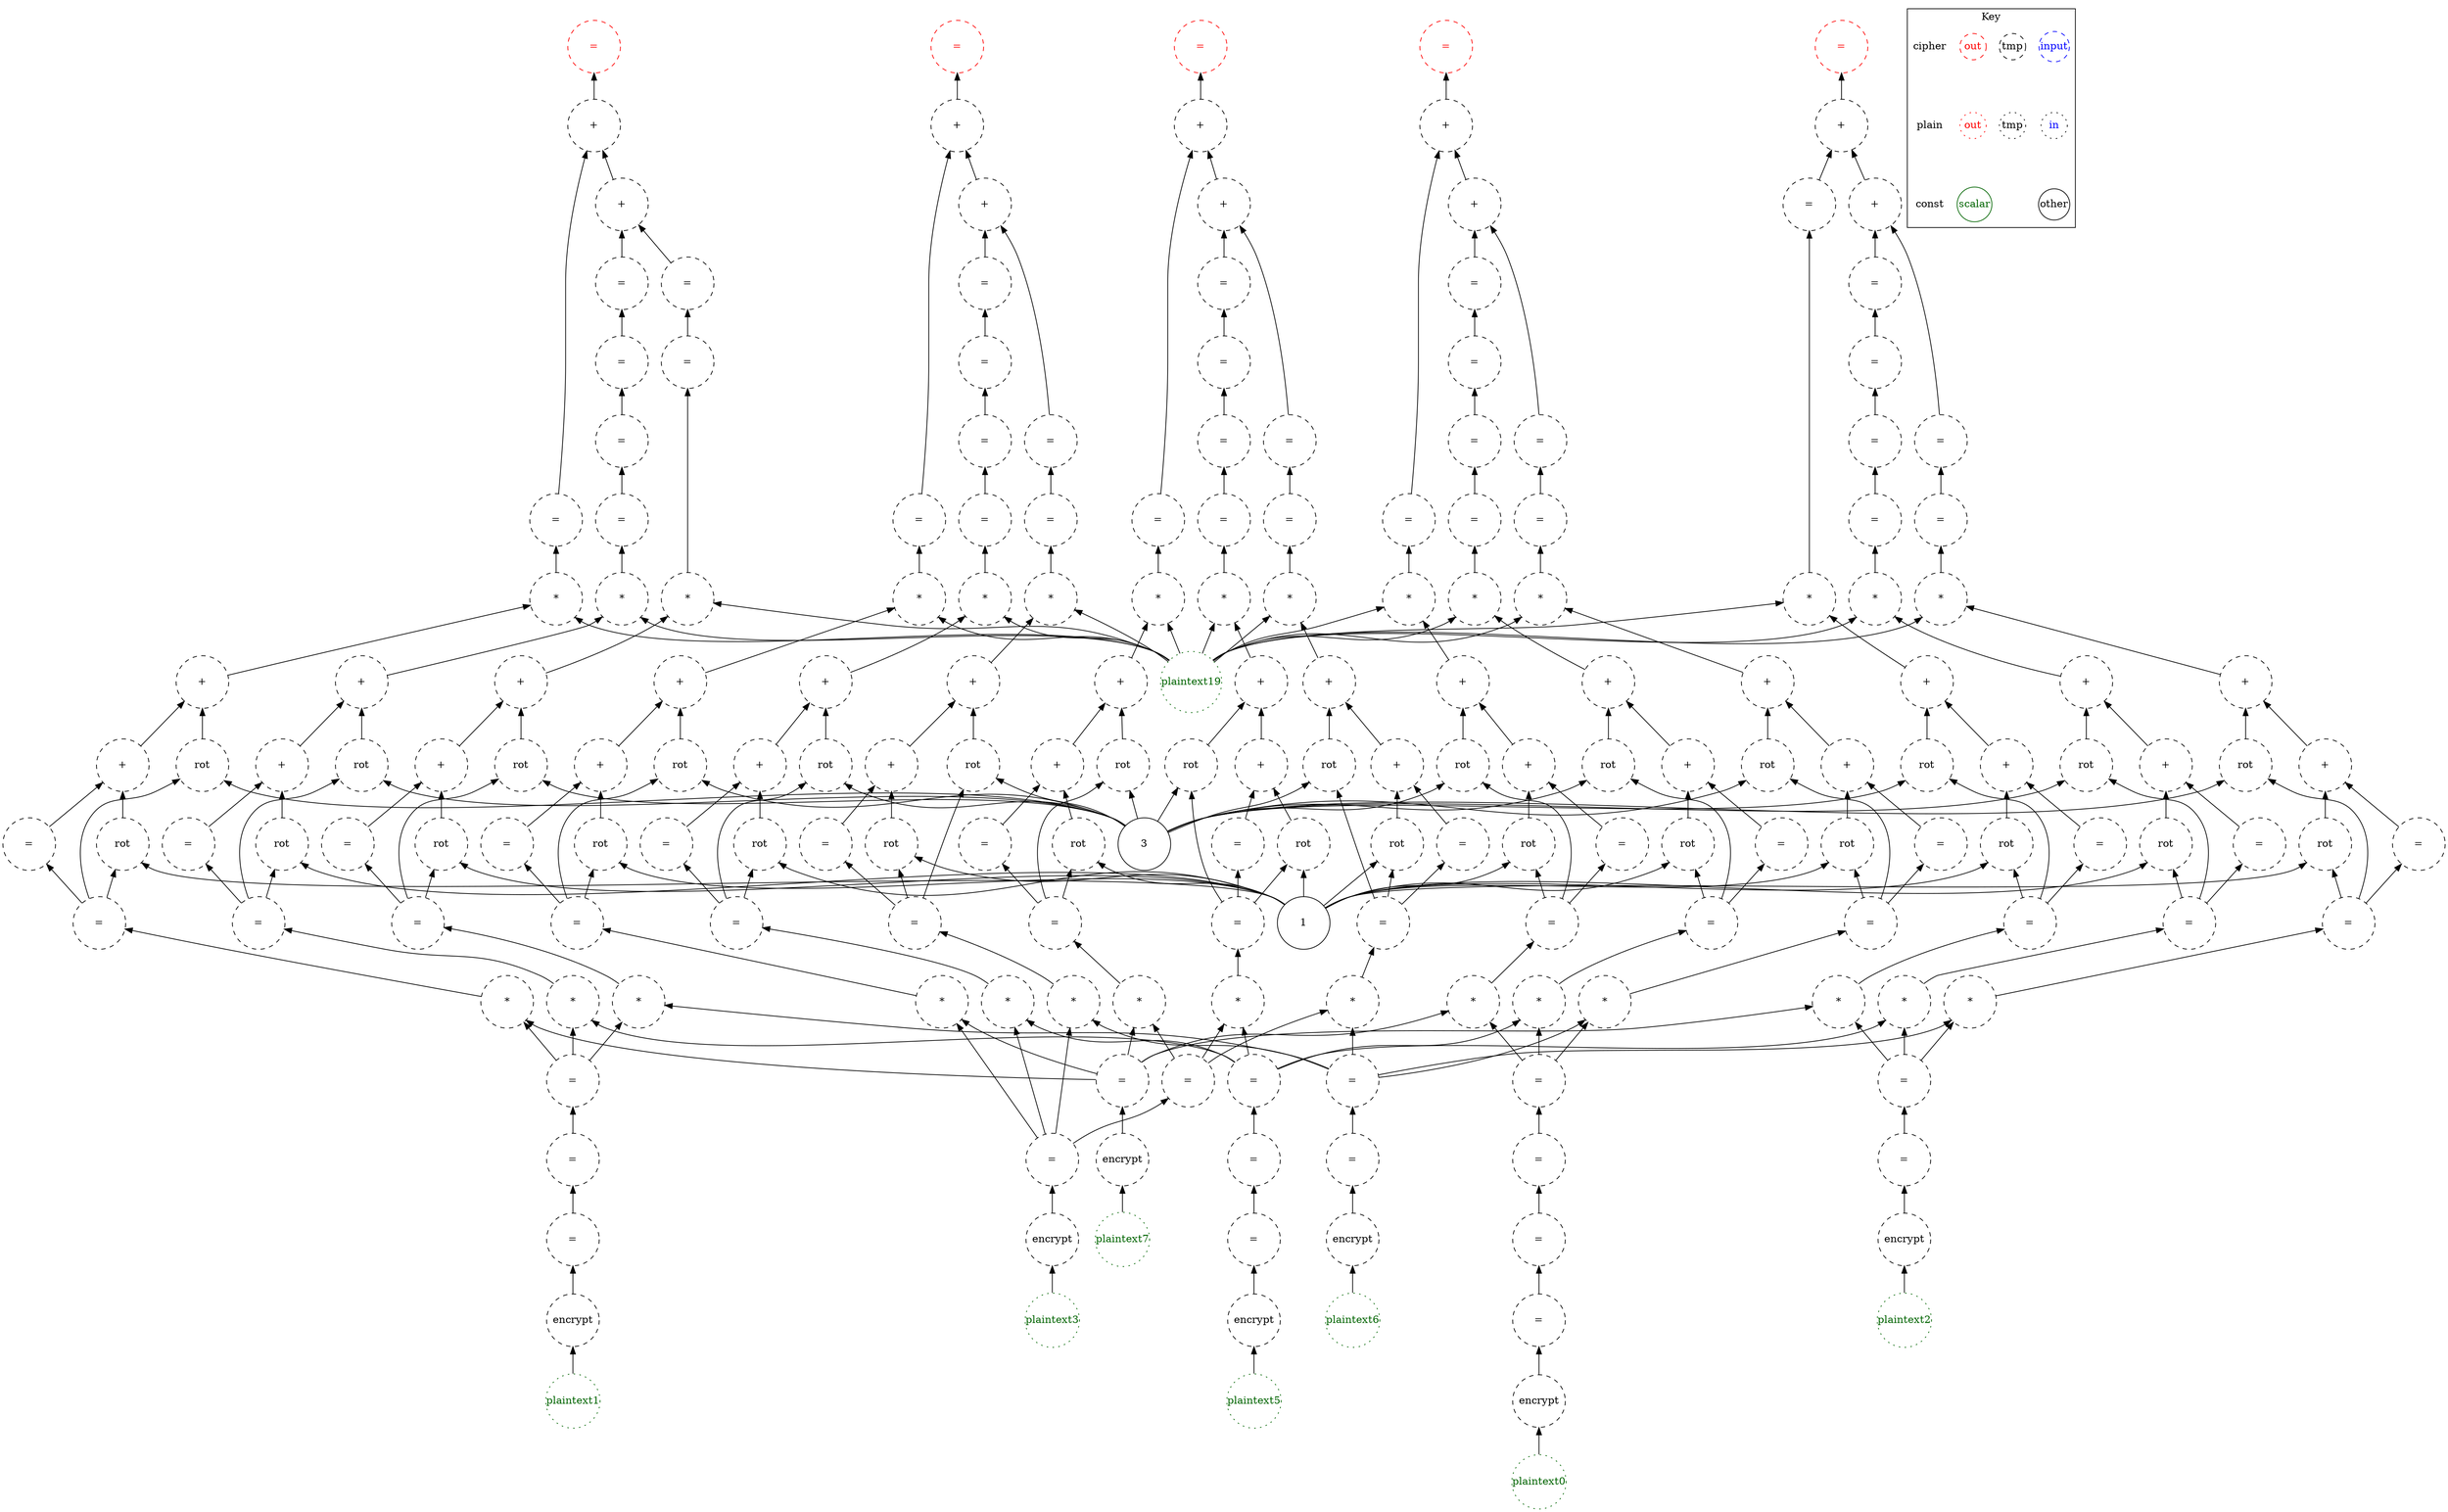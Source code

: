 digraph "matrix_mul2" {
node [shape=circle width=1 margin=0]
edge [dir=back]
plaintext19 [label="plaintext19" style=dotted color=darkgreen fontcolor=darkgreen]
3 [label="3" style=solid]
plaintext7 [label="plaintext7" style=dotted color=darkgreen fontcolor=darkgreen]
ciphertext22 [label="encrypt" style=dashed]
ciphertext22 -> plaintext7
ciphertext23 [label="=" style=dashed]
ciphertext23 -> ciphertext22
plaintext3 [label="plaintext3" style=dotted color=darkgreen fontcolor=darkgreen]
ciphertext9 [label="encrypt" style=dashed]
ciphertext9 -> plaintext3
ciphertext10 [label="=" style=dashed]
ciphertext10 -> ciphertext9
ciphertext16 [label="=" style=dashed]
ciphertext16 -> ciphertext10
ciphertext157 [label="*" style=dashed]
ciphertext157 -> ciphertext16
ciphertext157 -> ciphertext23
ciphertext158 [label="=" style=dashed]
ciphertext158 -> ciphertext157
ciphertext162 [label="rot" style=dashed]
ciphertext162 -> ciphertext158
ciphertext162 -> 3
1 [label="1" style=solid]
ciphertext160 [label="rot" style=dashed]
ciphertext160 -> ciphertext158
ciphertext160 -> 1
ciphertext159 [label="=" style=dashed]
ciphertext159 -> ciphertext158
ciphertext161 [label="+" style=dashed]
ciphertext161 -> ciphertext159
ciphertext161 -> ciphertext160
ciphertext163 [label="+" style=dashed]
ciphertext163 -> ciphertext161
ciphertext163 -> ciphertext162
ciphertext164 [label="*" style=dashed]
ciphertext164 -> ciphertext163
ciphertext164 -> plaintext19
ciphertext166 [label="=" style=dashed]
ciphertext166 -> ciphertext164
plaintext6 [label="plaintext6" style=dotted color=darkgreen fontcolor=darkgreen]
ciphertext19 [label="encrypt" style=dashed]
ciphertext19 -> plaintext6
ciphertext20 [label="=" style=dashed]
ciphertext20 -> ciphertext19
ciphertext25 [label="=" style=dashed]
ciphertext25 -> ciphertext20
ciphertext146 [label="*" style=dashed]
ciphertext146 -> ciphertext16
ciphertext146 -> ciphertext25
ciphertext147 [label="=" style=dashed]
ciphertext147 -> ciphertext146
ciphertext151 [label="rot" style=dashed]
ciphertext151 -> ciphertext147
ciphertext151 -> 3
ciphertext149 [label="rot" style=dashed]
ciphertext149 -> ciphertext147
ciphertext149 -> 1
ciphertext148 [label="=" style=dashed]
ciphertext148 -> ciphertext147
ciphertext150 [label="+" style=dashed]
ciphertext150 -> ciphertext148
ciphertext150 -> ciphertext149
ciphertext152 [label="+" style=dashed]
ciphertext152 -> ciphertext150
ciphertext152 -> ciphertext151
ciphertext153 [label="*" style=dashed]
ciphertext153 -> ciphertext152
ciphertext153 -> plaintext19
ciphertext155 [label="=" style=dashed]
ciphertext155 -> ciphertext153
ciphertext168 [label="=" style=dashed]
ciphertext168 -> ciphertext155
plaintext5 [label="plaintext5" style=dotted color=darkgreen fontcolor=darkgreen]
ciphertext17 [label="encrypt" style=dashed]
ciphertext17 -> plaintext5
ciphertext18 [label="=" style=dashed]
ciphertext18 -> ciphertext17
ciphertext21 [label="=" style=dashed]
ciphertext21 -> ciphertext18
ciphertext24 [label="=" style=dashed]
ciphertext24 -> ciphertext21
ciphertext137 [label="*" style=dashed]
ciphertext137 -> ciphertext16
ciphertext137 -> ciphertext24
ciphertext138 [label="=" style=dashed]
ciphertext138 -> ciphertext137
ciphertext142 [label="rot" style=dashed]
ciphertext142 -> ciphertext138
ciphertext142 -> 3
ciphertext140 [label="rot" style=dashed]
ciphertext140 -> ciphertext138
ciphertext140 -> 1
ciphertext139 [label="=" style=dashed]
ciphertext139 -> ciphertext138
ciphertext141 [label="+" style=dashed]
ciphertext141 -> ciphertext139
ciphertext141 -> ciphertext140
ciphertext143 [label="+" style=dashed]
ciphertext143 -> ciphertext141
ciphertext143 -> ciphertext142
ciphertext144 [label="*" style=dashed]
ciphertext144 -> ciphertext143
ciphertext144 -> plaintext19
ciphertext145 [label="=" style=dashed]
ciphertext145 -> ciphertext144
ciphertext156 [label="=" style=dashed]
ciphertext156 -> ciphertext145
ciphertext167 [label="=" style=dashed]
ciphertext167 -> ciphertext156
ciphertext169 [label="=" style=dashed]
ciphertext169 -> ciphertext167
ciphertext170 [label="+" style=dashed]
ciphertext170 -> ciphertext169
ciphertext170 -> ciphertext168
ciphertext171 [label="+" style=dashed]
ciphertext171 -> ciphertext170
ciphertext171 -> ciphertext166
ciphertext173 [label="=" style=dashed color=red fontcolor=red]
ciphertext173 -> ciphertext171
plaintext2 [label="plaintext2" style=dotted color=darkgreen fontcolor=darkgreen]
ciphertext5 [label="encrypt" style=dashed]
ciphertext5 -> plaintext2
ciphertext6 [label="=" style=dashed]
ciphertext6 -> ciphertext5
ciphertext15 [label="=" style=dashed]
ciphertext15 -> ciphertext6
ciphertext120 [label="*" style=dashed]
ciphertext120 -> ciphertext15
ciphertext120 -> ciphertext23
ciphertext121 [label="=" style=dashed]
ciphertext121 -> ciphertext120
ciphertext125 [label="rot" style=dashed]
ciphertext125 -> ciphertext121
ciphertext125 -> 3
ciphertext123 [label="rot" style=dashed]
ciphertext123 -> ciphertext121
ciphertext123 -> 1
ciphertext122 [label="=" style=dashed]
ciphertext122 -> ciphertext121
ciphertext124 [label="+" style=dashed]
ciphertext124 -> ciphertext122
ciphertext124 -> ciphertext123
ciphertext126 [label="+" style=dashed]
ciphertext126 -> ciphertext124
ciphertext126 -> ciphertext125
ciphertext127 [label="*" style=dashed]
ciphertext127 -> ciphertext126
ciphertext127 -> plaintext19
ciphertext129 [label="=" style=dashed]
ciphertext129 -> ciphertext127
ciphertext109 [label="*" style=dashed]
ciphertext109 -> ciphertext15
ciphertext109 -> ciphertext25
ciphertext110 [label="=" style=dashed]
ciphertext110 -> ciphertext109
ciphertext114 [label="rot" style=dashed]
ciphertext114 -> ciphertext110
ciphertext114 -> 3
ciphertext112 [label="rot" style=dashed]
ciphertext112 -> ciphertext110
ciphertext112 -> 1
ciphertext111 [label="=" style=dashed]
ciphertext111 -> ciphertext110
ciphertext113 [label="+" style=dashed]
ciphertext113 -> ciphertext111
ciphertext113 -> ciphertext112
ciphertext115 [label="+" style=dashed]
ciphertext115 -> ciphertext113
ciphertext115 -> ciphertext114
ciphertext116 [label="*" style=dashed]
ciphertext116 -> ciphertext115
ciphertext116 -> plaintext19
ciphertext118 [label="=" style=dashed]
ciphertext118 -> ciphertext116
ciphertext131 [label="=" style=dashed]
ciphertext131 -> ciphertext118
ciphertext100 [label="*" style=dashed]
ciphertext100 -> ciphertext15
ciphertext100 -> ciphertext24
ciphertext101 [label="=" style=dashed]
ciphertext101 -> ciphertext100
ciphertext105 [label="rot" style=dashed]
ciphertext105 -> ciphertext101
ciphertext105 -> 3
ciphertext103 [label="rot" style=dashed]
ciphertext103 -> ciphertext101
ciphertext103 -> 1
ciphertext102 [label="=" style=dashed]
ciphertext102 -> ciphertext101
ciphertext104 [label="+" style=dashed]
ciphertext104 -> ciphertext102
ciphertext104 -> ciphertext103
ciphertext106 [label="+" style=dashed]
ciphertext106 -> ciphertext104
ciphertext106 -> ciphertext105
ciphertext107 [label="*" style=dashed]
ciphertext107 -> ciphertext106
ciphertext107 -> plaintext19
ciphertext108 [label="=" style=dashed]
ciphertext108 -> ciphertext107
ciphertext119 [label="=" style=dashed]
ciphertext119 -> ciphertext108
ciphertext130 [label="=" style=dashed]
ciphertext130 -> ciphertext119
ciphertext132 [label="=" style=dashed]
ciphertext132 -> ciphertext130
ciphertext133 [label="+" style=dashed]
ciphertext133 -> ciphertext132
ciphertext133 -> ciphertext131
ciphertext134 [label="+" style=dashed]
ciphertext134 -> ciphertext133
ciphertext134 -> ciphertext129
ciphertext136 [label="=" style=dashed color=red fontcolor=red]
ciphertext136 -> ciphertext134
plaintext1 [label="plaintext1" style=dotted color=darkgreen fontcolor=darkgreen]
ciphertext2 [label="encrypt" style=dashed]
ciphertext2 -> plaintext1
ciphertext3 [label="=" style=dashed]
ciphertext3 -> ciphertext2
ciphertext8 [label="=" style=dashed]
ciphertext8 -> ciphertext3
ciphertext14 [label="=" style=dashed]
ciphertext14 -> ciphertext8
ciphertext83 [label="*" style=dashed]
ciphertext83 -> ciphertext14
ciphertext83 -> ciphertext23
ciphertext84 [label="=" style=dashed]
ciphertext84 -> ciphertext83
ciphertext88 [label="rot" style=dashed]
ciphertext88 -> ciphertext84
ciphertext88 -> 3
ciphertext86 [label="rot" style=dashed]
ciphertext86 -> ciphertext84
ciphertext86 -> 1
ciphertext85 [label="=" style=dashed]
ciphertext85 -> ciphertext84
ciphertext87 [label="+" style=dashed]
ciphertext87 -> ciphertext85
ciphertext87 -> ciphertext86
ciphertext89 [label="+" style=dashed]
ciphertext89 -> ciphertext87
ciphertext89 -> ciphertext88
ciphertext90 [label="*" style=dashed]
ciphertext90 -> ciphertext89
ciphertext90 -> plaintext19
ciphertext92 [label="=" style=dashed]
ciphertext92 -> ciphertext90
ciphertext72 [label="*" style=dashed]
ciphertext72 -> ciphertext14
ciphertext72 -> ciphertext25
ciphertext73 [label="=" style=dashed]
ciphertext73 -> ciphertext72
ciphertext77 [label="rot" style=dashed]
ciphertext77 -> ciphertext73
ciphertext77 -> 3
ciphertext75 [label="rot" style=dashed]
ciphertext75 -> ciphertext73
ciphertext75 -> 1
ciphertext74 [label="=" style=dashed]
ciphertext74 -> ciphertext73
ciphertext76 [label="+" style=dashed]
ciphertext76 -> ciphertext74
ciphertext76 -> ciphertext75
ciphertext78 [label="+" style=dashed]
ciphertext78 -> ciphertext76
ciphertext78 -> ciphertext77
ciphertext79 [label="*" style=dashed]
ciphertext79 -> ciphertext78
ciphertext79 -> plaintext19
ciphertext81 [label="=" style=dashed]
ciphertext81 -> ciphertext79
ciphertext94 [label="=" style=dashed]
ciphertext94 -> ciphertext81
ciphertext63 [label="*" style=dashed]
ciphertext63 -> ciphertext14
ciphertext63 -> ciphertext24
ciphertext64 [label="=" style=dashed]
ciphertext64 -> ciphertext63
ciphertext68 [label="rot" style=dashed]
ciphertext68 -> ciphertext64
ciphertext68 -> 3
ciphertext66 [label="rot" style=dashed]
ciphertext66 -> ciphertext64
ciphertext66 -> 1
ciphertext65 [label="=" style=dashed]
ciphertext65 -> ciphertext64
ciphertext67 [label="+" style=dashed]
ciphertext67 -> ciphertext65
ciphertext67 -> ciphertext66
ciphertext69 [label="+" style=dashed]
ciphertext69 -> ciphertext67
ciphertext69 -> ciphertext68
ciphertext70 [label="*" style=dashed]
ciphertext70 -> ciphertext69
ciphertext70 -> plaintext19
ciphertext71 [label="=" style=dashed]
ciphertext71 -> ciphertext70
ciphertext82 [label="=" style=dashed]
ciphertext82 -> ciphertext71
ciphertext93 [label="=" style=dashed]
ciphertext93 -> ciphertext82
ciphertext95 [label="=" style=dashed]
ciphertext95 -> ciphertext93
ciphertext96 [label="+" style=dashed]
ciphertext96 -> ciphertext95
ciphertext96 -> ciphertext94
ciphertext97 [label="+" style=dashed]
ciphertext97 -> ciphertext96
ciphertext97 -> ciphertext92
ciphertext99 [label="=" style=dashed color=red fontcolor=red]
ciphertext99 -> ciphertext97
ciphertext194 [label="*" style=dashed]
ciphertext194 -> ciphertext10
ciphertext194 -> ciphertext23
ciphertext195 [label="=" style=dashed]
ciphertext195 -> ciphertext194
ciphertext199 [label="rot" style=dashed]
ciphertext199 -> ciphertext195
ciphertext199 -> 3
ciphertext197 [label="rot" style=dashed]
ciphertext197 -> ciphertext195
ciphertext197 -> 1
ciphertext196 [label="=" style=dashed]
ciphertext196 -> ciphertext195
ciphertext198 [label="+" style=dashed]
ciphertext198 -> ciphertext196
ciphertext198 -> ciphertext197
ciphertext200 [label="+" style=dashed]
ciphertext200 -> ciphertext198
ciphertext200 -> ciphertext199
ciphertext201 [label="*" style=dashed]
ciphertext201 -> ciphertext200
ciphertext201 -> plaintext19
ciphertext203 [label="=" style=dashed]
ciphertext203 -> ciphertext201
ciphertext183 [label="*" style=dashed]
ciphertext183 -> ciphertext10
ciphertext183 -> ciphertext25
ciphertext184 [label="=" style=dashed]
ciphertext184 -> ciphertext183
ciphertext188 [label="rot" style=dashed]
ciphertext188 -> ciphertext184
ciphertext188 -> 3
ciphertext186 [label="rot" style=dashed]
ciphertext186 -> ciphertext184
ciphertext186 -> 1
ciphertext185 [label="=" style=dashed]
ciphertext185 -> ciphertext184
ciphertext187 [label="+" style=dashed]
ciphertext187 -> ciphertext185
ciphertext187 -> ciphertext186
ciphertext189 [label="+" style=dashed]
ciphertext189 -> ciphertext187
ciphertext189 -> ciphertext188
ciphertext190 [label="*" style=dashed]
ciphertext190 -> ciphertext189
ciphertext190 -> plaintext19
ciphertext192 [label="=" style=dashed]
ciphertext192 -> ciphertext190
ciphertext205 [label="=" style=dashed]
ciphertext205 -> ciphertext192
ciphertext174 [label="*" style=dashed]
ciphertext174 -> ciphertext10
ciphertext174 -> ciphertext24
ciphertext175 [label="=" style=dashed]
ciphertext175 -> ciphertext174
ciphertext179 [label="rot" style=dashed]
ciphertext179 -> ciphertext175
ciphertext179 -> 3
ciphertext177 [label="rot" style=dashed]
ciphertext177 -> ciphertext175
ciphertext177 -> 1
ciphertext176 [label="=" style=dashed]
ciphertext176 -> ciphertext175
ciphertext178 [label="+" style=dashed]
ciphertext178 -> ciphertext176
ciphertext178 -> ciphertext177
ciphertext180 [label="+" style=dashed]
ciphertext180 -> ciphertext178
ciphertext180 -> ciphertext179
ciphertext181 [label="*" style=dashed]
ciphertext181 -> ciphertext180
ciphertext181 -> plaintext19
ciphertext182 [label="=" style=dashed]
ciphertext182 -> ciphertext181
ciphertext193 [label="=" style=dashed]
ciphertext193 -> ciphertext182
ciphertext204 [label="=" style=dashed]
ciphertext204 -> ciphertext193
ciphertext206 [label="=" style=dashed]
ciphertext206 -> ciphertext204
ciphertext207 [label="+" style=dashed]
ciphertext207 -> ciphertext206
ciphertext207 -> ciphertext205
ciphertext208 [label="+" style=dashed]
ciphertext208 -> ciphertext207
ciphertext208 -> ciphertext203
ciphertext210 [label="=" style=dashed color=red fontcolor=red]
ciphertext210 -> ciphertext208
plaintext0 [label="plaintext0" style=dotted color=darkgreen fontcolor=darkgreen]
ciphertext0 [label="encrypt" style=dashed]
ciphertext0 -> plaintext0
ciphertext1 [label="=" style=dashed]
ciphertext1 -> ciphertext0
ciphertext4 [label="=" style=dashed]
ciphertext4 -> ciphertext1
ciphertext7 [label="=" style=dashed]
ciphertext7 -> ciphertext4
ciphertext13 [label="=" style=dashed]
ciphertext13 -> ciphertext7
ciphertext46 [label="*" style=dashed]
ciphertext46 -> ciphertext13
ciphertext46 -> ciphertext23
ciphertext47 [label="=" style=dashed]
ciphertext47 -> ciphertext46
ciphertext51 [label="rot" style=dashed]
ciphertext51 -> ciphertext47
ciphertext51 -> 3
ciphertext49 [label="rot" style=dashed]
ciphertext49 -> ciphertext47
ciphertext49 -> 1
ciphertext48 [label="=" style=dashed]
ciphertext48 -> ciphertext47
ciphertext50 [label="+" style=dashed]
ciphertext50 -> ciphertext48
ciphertext50 -> ciphertext49
ciphertext52 [label="+" style=dashed]
ciphertext52 -> ciphertext50
ciphertext52 -> ciphertext51
ciphertext53 [label="*" style=dashed]
ciphertext53 -> ciphertext52
ciphertext53 -> plaintext19
ciphertext55 [label="=" style=dashed]
ciphertext55 -> ciphertext53
ciphertext35 [label="*" style=dashed]
ciphertext35 -> ciphertext13
ciphertext35 -> ciphertext25
ciphertext36 [label="=" style=dashed]
ciphertext36 -> ciphertext35
ciphertext40 [label="rot" style=dashed]
ciphertext40 -> ciphertext36
ciphertext40 -> 3
ciphertext38 [label="rot" style=dashed]
ciphertext38 -> ciphertext36
ciphertext38 -> 1
ciphertext37 [label="=" style=dashed]
ciphertext37 -> ciphertext36
ciphertext39 [label="+" style=dashed]
ciphertext39 -> ciphertext37
ciphertext39 -> ciphertext38
ciphertext41 [label="+" style=dashed]
ciphertext41 -> ciphertext39
ciphertext41 -> ciphertext40
ciphertext42 [label="*" style=dashed]
ciphertext42 -> ciphertext41
ciphertext42 -> plaintext19
ciphertext44 [label="=" style=dashed]
ciphertext44 -> ciphertext42
ciphertext57 [label="=" style=dashed]
ciphertext57 -> ciphertext44
ciphertext26 [label="*" style=dashed]
ciphertext26 -> ciphertext13
ciphertext26 -> ciphertext24
ciphertext27 [label="=" style=dashed]
ciphertext27 -> ciphertext26
ciphertext31 [label="rot" style=dashed]
ciphertext31 -> ciphertext27
ciphertext31 -> 3
ciphertext29 [label="rot" style=dashed]
ciphertext29 -> ciphertext27
ciphertext29 -> 1
ciphertext28 [label="=" style=dashed]
ciphertext28 -> ciphertext27
ciphertext30 [label="+" style=dashed]
ciphertext30 -> ciphertext28
ciphertext30 -> ciphertext29
ciphertext32 [label="+" style=dashed]
ciphertext32 -> ciphertext30
ciphertext32 -> ciphertext31
ciphertext33 [label="*" style=dashed]
ciphertext33 -> ciphertext32
ciphertext33 -> plaintext19
ciphertext34 [label="=" style=dashed]
ciphertext34 -> ciphertext33
ciphertext45 [label="=" style=dashed]
ciphertext45 -> ciphertext34
ciphertext56 [label="=" style=dashed]
ciphertext56 -> ciphertext45
ciphertext58 [label="=" style=dashed]
ciphertext58 -> ciphertext56
ciphertext59 [label="+" style=dashed]
ciphertext59 -> ciphertext58
ciphertext59 -> ciphertext57
ciphertext60 [label="+" style=dashed]
ciphertext60 -> ciphertext59
ciphertext60 -> ciphertext55
ciphertext62 [label="=" style=dashed color=red fontcolor=red]
ciphertext62 -> ciphertext60
subgraph cluster_key {
    graph[label="Key"]
    node [width=0.5]
    edge [dir=forward style=invis]
    in_cipher [label=input color=blue fontcolor=blue style=dashed]
    tmp_cipher [label=tmp color=black fontcolor=black style=dashed]
    out_cipher [label=out color=red fontcolor=red style=dashed]
    cipher [shape=plain]

    in_plain [label=in icolor=blue fontcolor=blue style=dotted]
    tmp_plain [label=tmp color=black fontcolor=black style=dotted]
    out_plain [label=out color=red fontcolor=red style=dotted]
    plain [shape=plain]
    
    other [color=black fontcolor=black style=solid]
    scalar [color=darkgreen fontcolor=darkgreen style=solid]
    const[shape=plain]
    
    cipher -> plain
    plain -> const
    out_cipher -> out_plain
    in_cipher -> in_plain
    tmp_cipher -> tmp_plain
    in_plain -> other
    out_plain -> scalar
}
}
